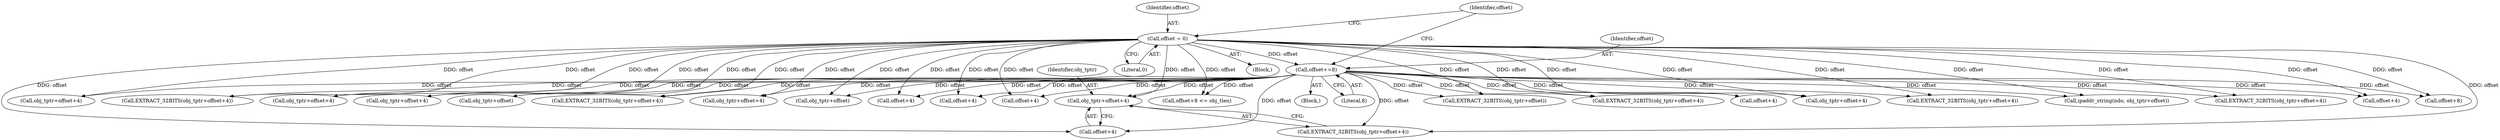 digraph "0_tcpdump_d97e94223720684c6aa740ff219e0d19426c2220@pointer" {
"1001239" [label="(Call,obj_tptr+offset+4)"];
"1001179" [label="(Call,offset = 0)"];
"1001283" [label="(Call,offset+=8)"];
"1001180" [label="(Identifier,offset)"];
"1001197" [label="(Call,obj_tptr+offset)"];
"1001200" [label="(Call,EXTRACT_32BITS(obj_tptr+offset))"];
"1001212" [label="(Call,EXTRACT_32BITS(obj_tptr+offset+4))"];
"1001181" [label="(Literal,0)"];
"1001253" [label="(Call,offset+4)"];
"1001223" [label="(Call,obj_tptr+offset+4)"];
"1001241" [label="(Call,offset+4)"];
"1001188" [label="(Block,)"];
"1001213" [label="(Call,obj_tptr+offset+4)"];
"1001201" [label="(Call,obj_tptr+offset)"];
"1001285" [label="(Literal,8)"];
"1001225" [label="(Call,offset+4)"];
"1001185" [label="(Identifier,offset)"];
"1001277" [label="(Call,obj_tptr+offset+4)"];
"1001179" [label="(Call,offset = 0)"];
"1001271" [label="(Call,offset+4)"];
"1001283" [label="(Call,offset+=8)"];
"1001183" [label="(Call,offset+8 <= obj_tlen)"];
"1001195" [label="(Call,ipaddr_string(ndo, obj_tptr+offset))"];
"1001240" [label="(Identifier,obj_tptr)"];
"1001184" [label="(Call,offset+8)"];
"1001215" [label="(Call,offset+4)"];
"1001276" [label="(Call,EXTRACT_32BITS(obj_tptr+offset+4))"];
"1001269" [label="(Call,obj_tptr+offset+4)"];
"1001279" [label="(Call,offset+4)"];
"1001284" [label="(Identifier,offset)"];
"1001251" [label="(Call,obj_tptr+offset+4)"];
"1001268" [label="(Call,EXTRACT_32BITS(obj_tptr+offset+4))"];
"1001177" [label="(Block,)"];
"1001250" [label="(Call,EXTRACT_32BITS(obj_tptr+offset+4))"];
"1001222" [label="(Call,EXTRACT_32BITS(obj_tptr+offset+4))"];
"1001239" [label="(Call,obj_tptr+offset+4)"];
"1001238" [label="(Call,EXTRACT_32BITS(obj_tptr+offset+4))"];
"1001239" -> "1001238"  [label="AST: "];
"1001239" -> "1001241"  [label="CFG: "];
"1001240" -> "1001239"  [label="AST: "];
"1001241" -> "1001239"  [label="AST: "];
"1001238" -> "1001239"  [label="CFG: "];
"1001179" -> "1001239"  [label="DDG: offset"];
"1001283" -> "1001239"  [label="DDG: offset"];
"1001179" -> "1001177"  [label="AST: "];
"1001179" -> "1001181"  [label="CFG: "];
"1001180" -> "1001179"  [label="AST: "];
"1001181" -> "1001179"  [label="AST: "];
"1001185" -> "1001179"  [label="CFG: "];
"1001179" -> "1001183"  [label="DDG: offset"];
"1001179" -> "1001184"  [label="DDG: offset"];
"1001179" -> "1001195"  [label="DDG: offset"];
"1001179" -> "1001197"  [label="DDG: offset"];
"1001179" -> "1001200"  [label="DDG: offset"];
"1001179" -> "1001201"  [label="DDG: offset"];
"1001179" -> "1001212"  [label="DDG: offset"];
"1001179" -> "1001213"  [label="DDG: offset"];
"1001179" -> "1001215"  [label="DDG: offset"];
"1001179" -> "1001222"  [label="DDG: offset"];
"1001179" -> "1001223"  [label="DDG: offset"];
"1001179" -> "1001225"  [label="DDG: offset"];
"1001179" -> "1001238"  [label="DDG: offset"];
"1001179" -> "1001241"  [label="DDG: offset"];
"1001179" -> "1001250"  [label="DDG: offset"];
"1001179" -> "1001251"  [label="DDG: offset"];
"1001179" -> "1001253"  [label="DDG: offset"];
"1001179" -> "1001268"  [label="DDG: offset"];
"1001179" -> "1001269"  [label="DDG: offset"];
"1001179" -> "1001271"  [label="DDG: offset"];
"1001179" -> "1001276"  [label="DDG: offset"];
"1001179" -> "1001277"  [label="DDG: offset"];
"1001179" -> "1001279"  [label="DDG: offset"];
"1001179" -> "1001283"  [label="DDG: offset"];
"1001283" -> "1001188"  [label="AST: "];
"1001283" -> "1001285"  [label="CFG: "];
"1001284" -> "1001283"  [label="AST: "];
"1001285" -> "1001283"  [label="AST: "];
"1001185" -> "1001283"  [label="CFG: "];
"1001283" -> "1001183"  [label="DDG: offset"];
"1001283" -> "1001184"  [label="DDG: offset"];
"1001283" -> "1001195"  [label="DDG: offset"];
"1001283" -> "1001197"  [label="DDG: offset"];
"1001283" -> "1001200"  [label="DDG: offset"];
"1001283" -> "1001201"  [label="DDG: offset"];
"1001283" -> "1001212"  [label="DDG: offset"];
"1001283" -> "1001213"  [label="DDG: offset"];
"1001283" -> "1001215"  [label="DDG: offset"];
"1001283" -> "1001222"  [label="DDG: offset"];
"1001283" -> "1001223"  [label="DDG: offset"];
"1001283" -> "1001225"  [label="DDG: offset"];
"1001283" -> "1001238"  [label="DDG: offset"];
"1001283" -> "1001241"  [label="DDG: offset"];
"1001283" -> "1001250"  [label="DDG: offset"];
"1001283" -> "1001251"  [label="DDG: offset"];
"1001283" -> "1001253"  [label="DDG: offset"];
"1001283" -> "1001268"  [label="DDG: offset"];
"1001283" -> "1001269"  [label="DDG: offset"];
"1001283" -> "1001271"  [label="DDG: offset"];
"1001283" -> "1001276"  [label="DDG: offset"];
"1001283" -> "1001277"  [label="DDG: offset"];
"1001283" -> "1001279"  [label="DDG: offset"];
}
